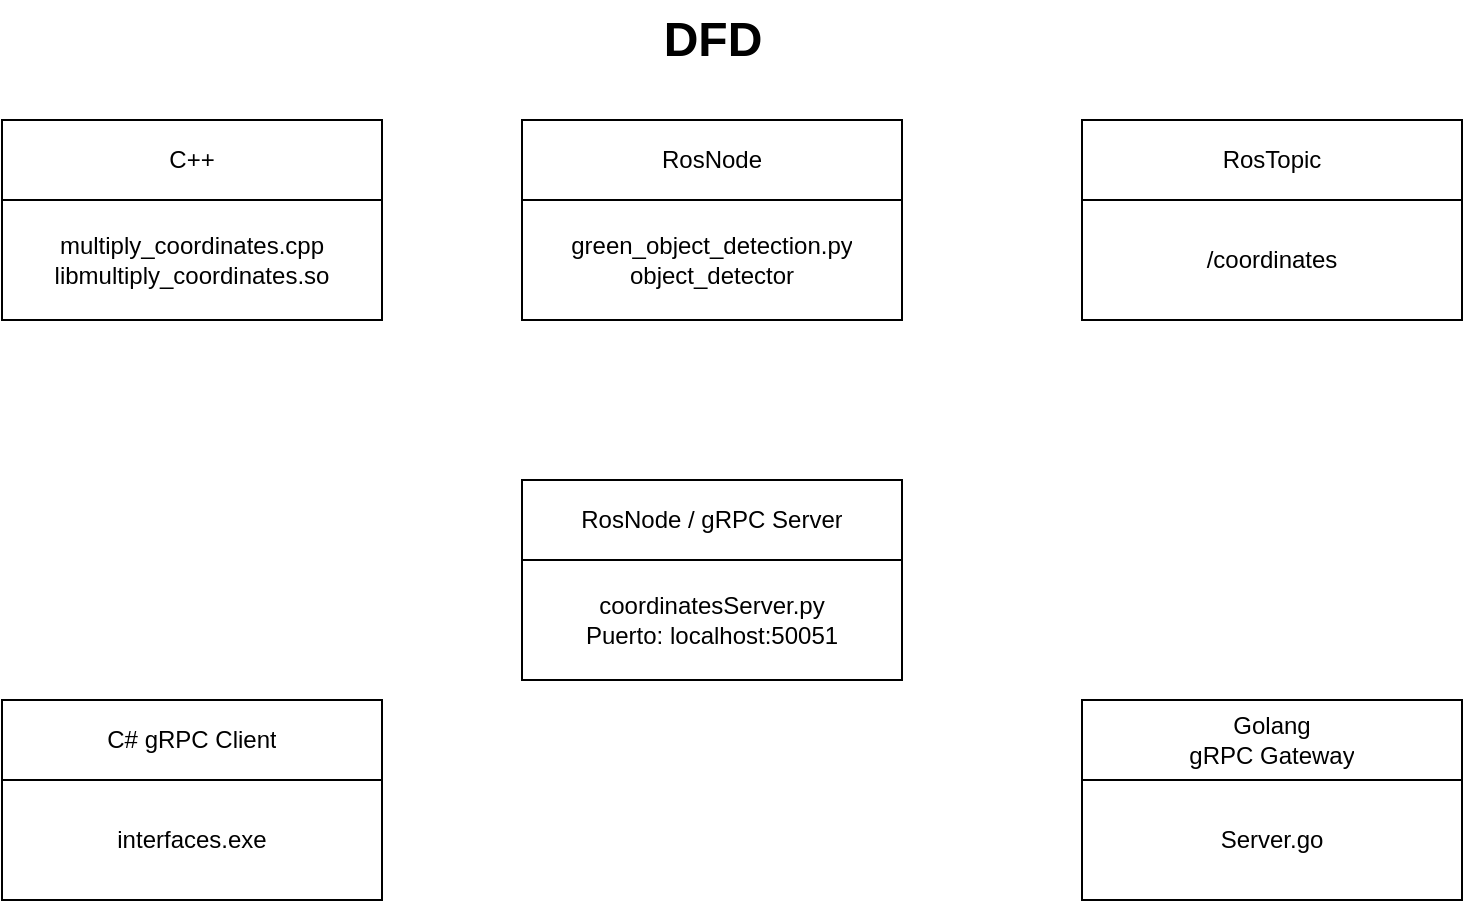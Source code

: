 <mxfile version="21.3.6" type="github">
  <diagram id="prtHgNgQTEPvFCAcTncT" name="Page-1">
    <mxGraphModel dx="808" dy="483" grid="1" gridSize="10" guides="1" tooltips="1" connect="1" arrows="1" fold="1" page="1" pageScale="1" pageWidth="827" pageHeight="1169" math="0" shadow="0">
      <root>
        <mxCell id="0" />
        <mxCell id="1" parent="0" />
        <mxCell id="PpdfYoQ2440eUyMro70h-10" value="DFD" style="text;strokeColor=none;fillColor=none;html=1;fontSize=24;fontStyle=1;verticalAlign=middle;align=center;" vertex="1" parent="1">
          <mxGeometry x="200" y="20" width="370" height="40" as="geometry" />
        </mxCell>
        <mxCell id="PpdfYoQ2440eUyMro70h-44" value="" style="shape=table;startSize=0;container=1;collapsible=0;childLayout=tableLayout;" vertex="1" parent="1">
          <mxGeometry x="30" y="80" width="190" height="100" as="geometry" />
        </mxCell>
        <mxCell id="PpdfYoQ2440eUyMro70h-45" value="" style="shape=tableRow;horizontal=0;startSize=0;swimlaneHead=0;swimlaneBody=0;strokeColor=inherit;top=0;left=0;bottom=0;right=0;collapsible=0;dropTarget=0;fillColor=none;points=[[0,0.5],[1,0.5]];portConstraint=eastwest;" vertex="1" parent="PpdfYoQ2440eUyMro70h-44">
          <mxGeometry width="190" height="40" as="geometry" />
        </mxCell>
        <mxCell id="PpdfYoQ2440eUyMro70h-46" value="C++" style="shape=partialRectangle;html=1;whiteSpace=wrap;connectable=0;strokeColor=inherit;overflow=hidden;fillColor=none;top=0;left=0;bottom=0;right=0;pointerEvents=1;" vertex="1" parent="PpdfYoQ2440eUyMro70h-45">
          <mxGeometry width="190" height="40" as="geometry">
            <mxRectangle width="190" height="40" as="alternateBounds" />
          </mxGeometry>
        </mxCell>
        <mxCell id="PpdfYoQ2440eUyMro70h-47" value="" style="shape=tableRow;horizontal=0;startSize=0;swimlaneHead=0;swimlaneBody=0;strokeColor=inherit;top=0;left=0;bottom=0;right=0;collapsible=0;dropTarget=0;fillColor=none;points=[[0,0.5],[1,0.5]];portConstraint=eastwest;" vertex="1" parent="PpdfYoQ2440eUyMro70h-44">
          <mxGeometry y="40" width="190" height="60" as="geometry" />
        </mxCell>
        <mxCell id="PpdfYoQ2440eUyMro70h-48" value="&lt;div&gt;multiply_coordinates.cpp&lt;/div&gt;&lt;div&gt;libmultiply_coordinates.so&lt;br&gt;&lt;/div&gt;" style="shape=partialRectangle;html=1;whiteSpace=wrap;connectable=0;strokeColor=inherit;overflow=hidden;fillColor=none;top=0;left=0;bottom=0;right=0;pointerEvents=1;" vertex="1" parent="PpdfYoQ2440eUyMro70h-47">
          <mxGeometry width="190" height="60" as="geometry">
            <mxRectangle width="190" height="60" as="alternateBounds" />
          </mxGeometry>
        </mxCell>
        <mxCell id="PpdfYoQ2440eUyMro70h-50" value="" style="shape=table;startSize=0;container=1;collapsible=0;childLayout=tableLayout;" vertex="1" parent="1">
          <mxGeometry x="290" y="80" width="190" height="100" as="geometry" />
        </mxCell>
        <mxCell id="PpdfYoQ2440eUyMro70h-51" value="" style="shape=tableRow;horizontal=0;startSize=0;swimlaneHead=0;swimlaneBody=0;strokeColor=inherit;top=0;left=0;bottom=0;right=0;collapsible=0;dropTarget=0;fillColor=none;points=[[0,0.5],[1,0.5]];portConstraint=eastwest;" vertex="1" parent="PpdfYoQ2440eUyMro70h-50">
          <mxGeometry width="190" height="40" as="geometry" />
        </mxCell>
        <mxCell id="PpdfYoQ2440eUyMro70h-52" value="RosNode" style="shape=partialRectangle;html=1;whiteSpace=wrap;connectable=0;strokeColor=inherit;overflow=hidden;fillColor=none;top=0;left=0;bottom=0;right=0;pointerEvents=1;" vertex="1" parent="PpdfYoQ2440eUyMro70h-51">
          <mxGeometry width="190" height="40" as="geometry">
            <mxRectangle width="190" height="40" as="alternateBounds" />
          </mxGeometry>
        </mxCell>
        <mxCell id="PpdfYoQ2440eUyMro70h-53" value="" style="shape=tableRow;horizontal=0;startSize=0;swimlaneHead=0;swimlaneBody=0;strokeColor=inherit;top=0;left=0;bottom=0;right=0;collapsible=0;dropTarget=0;fillColor=none;points=[[0,0.5],[1,0.5]];portConstraint=eastwest;" vertex="1" parent="PpdfYoQ2440eUyMro70h-50">
          <mxGeometry y="40" width="190" height="60" as="geometry" />
        </mxCell>
        <mxCell id="PpdfYoQ2440eUyMro70h-54" value="green_object_detection.py&lt;br&gt;&lt;div&gt;object_detector&lt;/div&gt;" style="shape=partialRectangle;html=1;whiteSpace=wrap;connectable=0;strokeColor=inherit;overflow=hidden;fillColor=none;top=0;left=0;bottom=0;right=0;pointerEvents=1;" vertex="1" parent="PpdfYoQ2440eUyMro70h-53">
          <mxGeometry width="190" height="60" as="geometry">
            <mxRectangle width="190" height="60" as="alternateBounds" />
          </mxGeometry>
        </mxCell>
        <mxCell id="PpdfYoQ2440eUyMro70h-55" value="" style="shape=table;startSize=0;container=1;collapsible=0;childLayout=tableLayout;" vertex="1" parent="1">
          <mxGeometry x="570" y="80" width="190" height="100" as="geometry" />
        </mxCell>
        <mxCell id="PpdfYoQ2440eUyMro70h-56" value="" style="shape=tableRow;horizontal=0;startSize=0;swimlaneHead=0;swimlaneBody=0;strokeColor=inherit;top=0;left=0;bottom=0;right=0;collapsible=0;dropTarget=0;fillColor=none;points=[[0,0.5],[1,0.5]];portConstraint=eastwest;" vertex="1" parent="PpdfYoQ2440eUyMro70h-55">
          <mxGeometry width="190" height="40" as="geometry" />
        </mxCell>
        <mxCell id="PpdfYoQ2440eUyMro70h-57" value="RosTopic" style="shape=partialRectangle;html=1;whiteSpace=wrap;connectable=0;strokeColor=inherit;overflow=hidden;fillColor=none;top=0;left=0;bottom=0;right=0;pointerEvents=1;" vertex="1" parent="PpdfYoQ2440eUyMro70h-56">
          <mxGeometry width="190" height="40" as="geometry">
            <mxRectangle width="190" height="40" as="alternateBounds" />
          </mxGeometry>
        </mxCell>
        <mxCell id="PpdfYoQ2440eUyMro70h-58" value="" style="shape=tableRow;horizontal=0;startSize=0;swimlaneHead=0;swimlaneBody=0;strokeColor=inherit;top=0;left=0;bottom=0;right=0;collapsible=0;dropTarget=0;fillColor=none;points=[[0,0.5],[1,0.5]];portConstraint=eastwest;" vertex="1" parent="PpdfYoQ2440eUyMro70h-55">
          <mxGeometry y="40" width="190" height="60" as="geometry" />
        </mxCell>
        <mxCell id="PpdfYoQ2440eUyMro70h-59" value="/coordinates" style="shape=partialRectangle;html=1;whiteSpace=wrap;connectable=0;strokeColor=inherit;overflow=hidden;fillColor=none;top=0;left=0;bottom=0;right=0;pointerEvents=1;" vertex="1" parent="PpdfYoQ2440eUyMro70h-58">
          <mxGeometry width="190" height="60" as="geometry">
            <mxRectangle width="190" height="60" as="alternateBounds" />
          </mxGeometry>
        </mxCell>
        <mxCell id="PpdfYoQ2440eUyMro70h-60" value="" style="shape=table;startSize=0;container=1;collapsible=0;childLayout=tableLayout;" vertex="1" parent="1">
          <mxGeometry x="290" y="260" width="190" height="100" as="geometry" />
        </mxCell>
        <mxCell id="PpdfYoQ2440eUyMro70h-61" value="" style="shape=tableRow;horizontal=0;startSize=0;swimlaneHead=0;swimlaneBody=0;strokeColor=inherit;top=0;left=0;bottom=0;right=0;collapsible=0;dropTarget=0;fillColor=none;points=[[0,0.5],[1,0.5]];portConstraint=eastwest;" vertex="1" parent="PpdfYoQ2440eUyMro70h-60">
          <mxGeometry width="190" height="40" as="geometry" />
        </mxCell>
        <mxCell id="PpdfYoQ2440eUyMro70h-62" value="RosNode / gRPC Server" style="shape=partialRectangle;html=1;whiteSpace=wrap;connectable=0;strokeColor=inherit;overflow=hidden;fillColor=none;top=0;left=0;bottom=0;right=0;pointerEvents=1;" vertex="1" parent="PpdfYoQ2440eUyMro70h-61">
          <mxGeometry width="190" height="40" as="geometry">
            <mxRectangle width="190" height="40" as="alternateBounds" />
          </mxGeometry>
        </mxCell>
        <mxCell id="PpdfYoQ2440eUyMro70h-63" value="" style="shape=tableRow;horizontal=0;startSize=0;swimlaneHead=0;swimlaneBody=0;strokeColor=inherit;top=0;left=0;bottom=0;right=0;collapsible=0;dropTarget=0;fillColor=none;points=[[0,0.5],[1,0.5]];portConstraint=eastwest;" vertex="1" parent="PpdfYoQ2440eUyMro70h-60">
          <mxGeometry y="40" width="190" height="60" as="geometry" />
        </mxCell>
        <mxCell id="PpdfYoQ2440eUyMro70h-64" value="&lt;div&gt;coordinatesServer.py&lt;/div&gt;&lt;div&gt;Puerto: localhost:50051&lt;br&gt;&lt;/div&gt;" style="shape=partialRectangle;html=1;whiteSpace=wrap;connectable=0;strokeColor=inherit;overflow=hidden;fillColor=none;top=0;left=0;bottom=0;right=0;pointerEvents=1;" vertex="1" parent="PpdfYoQ2440eUyMro70h-63">
          <mxGeometry width="190" height="60" as="geometry">
            <mxRectangle width="190" height="60" as="alternateBounds" />
          </mxGeometry>
        </mxCell>
        <mxCell id="PpdfYoQ2440eUyMro70h-65" value="" style="shape=table;startSize=0;container=1;collapsible=0;childLayout=tableLayout;" vertex="1" parent="1">
          <mxGeometry x="30" y="370" width="190" height="100" as="geometry" />
        </mxCell>
        <mxCell id="PpdfYoQ2440eUyMro70h-66" value="" style="shape=tableRow;horizontal=0;startSize=0;swimlaneHead=0;swimlaneBody=0;strokeColor=inherit;top=0;left=0;bottom=0;right=0;collapsible=0;dropTarget=0;fillColor=none;points=[[0,0.5],[1,0.5]];portConstraint=eastwest;" vertex="1" parent="PpdfYoQ2440eUyMro70h-65">
          <mxGeometry width="190" height="40" as="geometry" />
        </mxCell>
        <mxCell id="PpdfYoQ2440eUyMro70h-67" value="C# gRPC Client" style="shape=partialRectangle;html=1;whiteSpace=wrap;connectable=0;strokeColor=inherit;overflow=hidden;fillColor=none;top=0;left=0;bottom=0;right=0;pointerEvents=1;" vertex="1" parent="PpdfYoQ2440eUyMro70h-66">
          <mxGeometry width="190" height="40" as="geometry">
            <mxRectangle width="190" height="40" as="alternateBounds" />
          </mxGeometry>
        </mxCell>
        <mxCell id="PpdfYoQ2440eUyMro70h-68" value="" style="shape=tableRow;horizontal=0;startSize=0;swimlaneHead=0;swimlaneBody=0;strokeColor=inherit;top=0;left=0;bottom=0;right=0;collapsible=0;dropTarget=0;fillColor=none;points=[[0,0.5],[1,0.5]];portConstraint=eastwest;" vertex="1" parent="PpdfYoQ2440eUyMro70h-65">
          <mxGeometry y="40" width="190" height="60" as="geometry" />
        </mxCell>
        <mxCell id="PpdfYoQ2440eUyMro70h-69" value="interfaces.exe" style="shape=partialRectangle;html=1;whiteSpace=wrap;connectable=0;strokeColor=inherit;overflow=hidden;fillColor=none;top=0;left=0;bottom=0;right=0;pointerEvents=1;" vertex="1" parent="PpdfYoQ2440eUyMro70h-68">
          <mxGeometry width="190" height="60" as="geometry">
            <mxRectangle width="190" height="60" as="alternateBounds" />
          </mxGeometry>
        </mxCell>
        <mxCell id="PpdfYoQ2440eUyMro70h-70" value="" style="shape=table;startSize=0;container=1;collapsible=0;childLayout=tableLayout;" vertex="1" parent="1">
          <mxGeometry x="570" y="370" width="190" height="100" as="geometry" />
        </mxCell>
        <mxCell id="PpdfYoQ2440eUyMro70h-71" value="" style="shape=tableRow;horizontal=0;startSize=0;swimlaneHead=0;swimlaneBody=0;strokeColor=inherit;top=0;left=0;bottom=0;right=0;collapsible=0;dropTarget=0;fillColor=none;points=[[0,0.5],[1,0.5]];portConstraint=eastwest;" vertex="1" parent="PpdfYoQ2440eUyMro70h-70">
          <mxGeometry width="190" height="40" as="geometry" />
        </mxCell>
        <mxCell id="PpdfYoQ2440eUyMro70h-72" value="&lt;div&gt;Golang&lt;/div&gt;&lt;div&gt;gRPC Gateway&lt;br&gt;&lt;/div&gt;" style="shape=partialRectangle;html=1;whiteSpace=wrap;connectable=0;strokeColor=inherit;overflow=hidden;fillColor=none;top=0;left=0;bottom=0;right=0;pointerEvents=1;" vertex="1" parent="PpdfYoQ2440eUyMro70h-71">
          <mxGeometry width="190" height="40" as="geometry">
            <mxRectangle width="190" height="40" as="alternateBounds" />
          </mxGeometry>
        </mxCell>
        <mxCell id="PpdfYoQ2440eUyMro70h-73" value="" style="shape=tableRow;horizontal=0;startSize=0;swimlaneHead=0;swimlaneBody=0;strokeColor=inherit;top=0;left=0;bottom=0;right=0;collapsible=0;dropTarget=0;fillColor=none;points=[[0,0.5],[1,0.5]];portConstraint=eastwest;" vertex="1" parent="PpdfYoQ2440eUyMro70h-70">
          <mxGeometry y="40" width="190" height="60" as="geometry" />
        </mxCell>
        <mxCell id="PpdfYoQ2440eUyMro70h-74" value="Server.go" style="shape=partialRectangle;html=1;whiteSpace=wrap;connectable=0;strokeColor=inherit;overflow=hidden;fillColor=none;top=0;left=0;bottom=0;right=0;pointerEvents=1;" vertex="1" parent="PpdfYoQ2440eUyMro70h-73">
          <mxGeometry width="190" height="60" as="geometry">
            <mxRectangle width="190" height="60" as="alternateBounds" />
          </mxGeometry>
        </mxCell>
      </root>
    </mxGraphModel>
  </diagram>
</mxfile>
